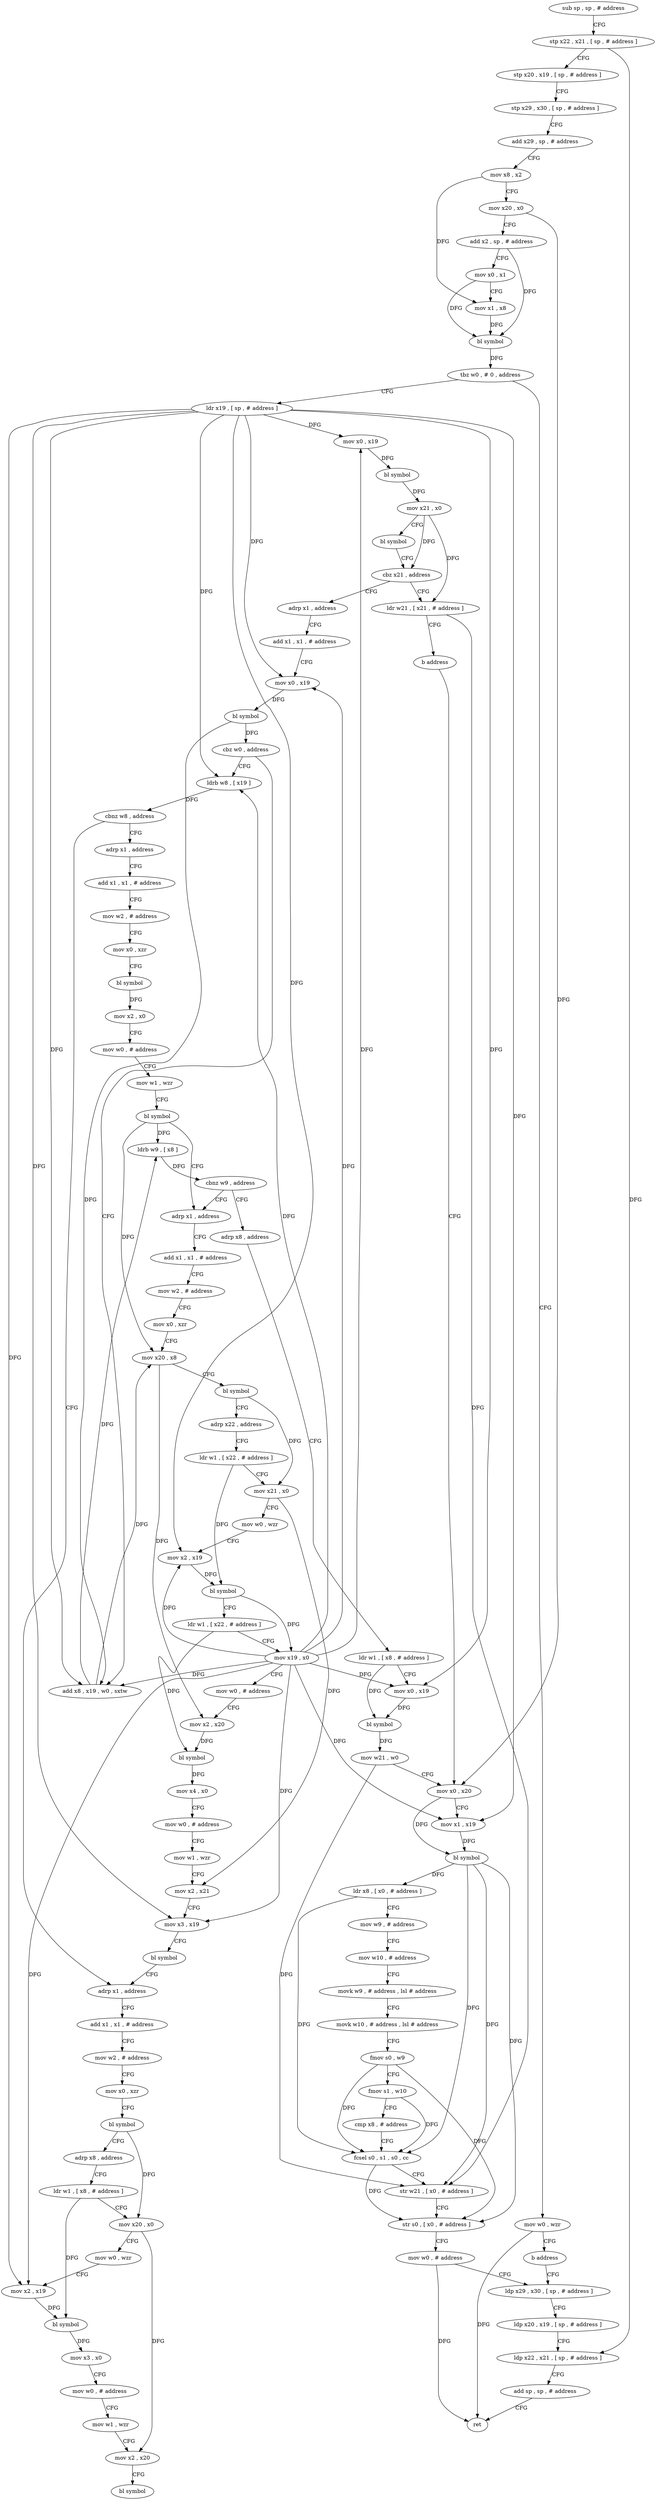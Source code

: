 digraph "func" {
"4246400" [label = "sub sp , sp , # address" ]
"4246404" [label = "stp x22 , x21 , [ sp , # address ]" ]
"4246408" [label = "stp x20 , x19 , [ sp , # address ]" ]
"4246412" [label = "stp x29 , x30 , [ sp , # address ]" ]
"4246416" [label = "add x29 , sp , # address" ]
"4246420" [label = "mov x8 , x2" ]
"4246424" [label = "mov x20 , x0" ]
"4246428" [label = "add x2 , sp , # address" ]
"4246432" [label = "mov x0 , x1" ]
"4246436" [label = "mov x1 , x8" ]
"4246440" [label = "bl symbol" ]
"4246444" [label = "tbz w0 , # 0 , address" ]
"4246480" [label = "mov w0 , wzr" ]
"4246448" [label = "ldr x19 , [ sp , # address ]" ]
"4246484" [label = "b address" ]
"4246600" [label = "ldp x29 , x30 , [ sp , # address ]" ]
"4246452" [label = "mov x0 , x19" ]
"4246456" [label = "bl symbol" ]
"4246460" [label = "mov x21 , x0" ]
"4246464" [label = "bl symbol" ]
"4246468" [label = "cbz x21 , address" ]
"4246488" [label = "adrp x1 , address" ]
"4246472" [label = "ldr w21 , [ x21 , # address ]" ]
"4246604" [label = "ldp x20 , x19 , [ sp , # address ]" ]
"4246608" [label = "ldp x22 , x21 , [ sp , # address ]" ]
"4246612" [label = "add sp , sp , # address" ]
"4246616" [label = "ret" ]
"4246492" [label = "add x1 , x1 , # address" ]
"4246496" [label = "mov x0 , x19" ]
"4246500" [label = "bl symbol" ]
"4246504" [label = "cbz w0 , address" ]
"4246620" [label = "ldrb w8 , [ x19 ]" ]
"4246508" [label = "add x8 , x19 , w0 , sxtw" ]
"4246476" [label = "b address" ]
"4246540" [label = "mov x0 , x20" ]
"4246624" [label = "cbnz w8 , address" ]
"4246756" [label = "adrp x1 , address" ]
"4246628" [label = "adrp x1 , address" ]
"4246512" [label = "ldrb w9 , [ x8 ]" ]
"4246516" [label = "cbnz w9 , address" ]
"4246664" [label = "adrp x1 , address" ]
"4246520" [label = "adrp x8 , address" ]
"4246544" [label = "mov x1 , x19" ]
"4246548" [label = "bl symbol" ]
"4246552" [label = "ldr x8 , [ x0 , # address ]" ]
"4246556" [label = "mov w9 , # address" ]
"4246560" [label = "mov w10 , # address" ]
"4246564" [label = "movk w9 , # address , lsl # address" ]
"4246568" [label = "movk w10 , # address , lsl # address" ]
"4246572" [label = "fmov s0 , w9" ]
"4246576" [label = "fmov s1 , w10" ]
"4246580" [label = "cmp x8 , # address" ]
"4246584" [label = "fcsel s0 , s1 , s0 , cc" ]
"4246588" [label = "str w21 , [ x0 , # address ]" ]
"4246592" [label = "str s0 , [ x0 , # address ]" ]
"4246596" [label = "mov w0 , # address" ]
"4246760" [label = "add x1 , x1 , # address" ]
"4246764" [label = "mov w2 , # address" ]
"4246768" [label = "mov x0 , xzr" ]
"4246772" [label = "bl symbol" ]
"4246776" [label = "adrp x8 , address" ]
"4246780" [label = "ldr w1 , [ x8 , # address ]" ]
"4246784" [label = "mov x20 , x0" ]
"4246788" [label = "mov w0 , wzr" ]
"4246792" [label = "mov x2 , x19" ]
"4246796" [label = "bl symbol" ]
"4246800" [label = "mov x3 , x0" ]
"4246804" [label = "mov w0 , # address" ]
"4246808" [label = "mov w1 , wzr" ]
"4246812" [label = "mov x2 , x20" ]
"4246816" [label = "bl symbol" ]
"4246632" [label = "add x1 , x1 , # address" ]
"4246636" [label = "mov w2 , # address" ]
"4246640" [label = "mov x0 , xzr" ]
"4246644" [label = "bl symbol" ]
"4246648" [label = "mov x2 , x0" ]
"4246652" [label = "mov w0 , # address" ]
"4246656" [label = "mov w1 , wzr" ]
"4246660" [label = "bl symbol" ]
"4246668" [label = "add x1 , x1 , # address" ]
"4246672" [label = "mov w2 , # address" ]
"4246676" [label = "mov x0 , xzr" ]
"4246680" [label = "mov x20 , x8" ]
"4246684" [label = "bl symbol" ]
"4246688" [label = "adrp x22 , address" ]
"4246692" [label = "ldr w1 , [ x22 , # address ]" ]
"4246696" [label = "mov x21 , x0" ]
"4246700" [label = "mov w0 , wzr" ]
"4246704" [label = "mov x2 , x19" ]
"4246708" [label = "bl symbol" ]
"4246712" [label = "ldr w1 , [ x22 , # address ]" ]
"4246716" [label = "mov x19 , x0" ]
"4246720" [label = "mov w0 , # address" ]
"4246724" [label = "mov x2 , x20" ]
"4246728" [label = "bl symbol" ]
"4246732" [label = "mov x4 , x0" ]
"4246736" [label = "mov w0 , # address" ]
"4246740" [label = "mov w1 , wzr" ]
"4246744" [label = "mov x2 , x21" ]
"4246748" [label = "mov x3 , x19" ]
"4246752" [label = "bl symbol" ]
"4246524" [label = "ldr w1 , [ x8 , # address ]" ]
"4246528" [label = "mov x0 , x19" ]
"4246532" [label = "bl symbol" ]
"4246536" [label = "mov w21 , w0" ]
"4246400" -> "4246404" [ label = "CFG" ]
"4246404" -> "4246408" [ label = "CFG" ]
"4246404" -> "4246608" [ label = "DFG" ]
"4246408" -> "4246412" [ label = "CFG" ]
"4246412" -> "4246416" [ label = "CFG" ]
"4246416" -> "4246420" [ label = "CFG" ]
"4246420" -> "4246424" [ label = "CFG" ]
"4246420" -> "4246436" [ label = "DFG" ]
"4246424" -> "4246428" [ label = "CFG" ]
"4246424" -> "4246540" [ label = "DFG" ]
"4246428" -> "4246432" [ label = "CFG" ]
"4246428" -> "4246440" [ label = "DFG" ]
"4246432" -> "4246436" [ label = "CFG" ]
"4246432" -> "4246440" [ label = "DFG" ]
"4246436" -> "4246440" [ label = "DFG" ]
"4246440" -> "4246444" [ label = "DFG" ]
"4246444" -> "4246480" [ label = "CFG" ]
"4246444" -> "4246448" [ label = "CFG" ]
"4246480" -> "4246484" [ label = "CFG" ]
"4246480" -> "4246616" [ label = "DFG" ]
"4246448" -> "4246452" [ label = "DFG" ]
"4246448" -> "4246496" [ label = "DFG" ]
"4246448" -> "4246620" [ label = "DFG" ]
"4246448" -> "4246508" [ label = "DFG" ]
"4246448" -> "4246544" [ label = "DFG" ]
"4246448" -> "4246792" [ label = "DFG" ]
"4246448" -> "4246704" [ label = "DFG" ]
"4246448" -> "4246748" [ label = "DFG" ]
"4246448" -> "4246528" [ label = "DFG" ]
"4246484" -> "4246600" [ label = "CFG" ]
"4246600" -> "4246604" [ label = "CFG" ]
"4246452" -> "4246456" [ label = "DFG" ]
"4246456" -> "4246460" [ label = "DFG" ]
"4246460" -> "4246464" [ label = "CFG" ]
"4246460" -> "4246468" [ label = "DFG" ]
"4246460" -> "4246472" [ label = "DFG" ]
"4246464" -> "4246468" [ label = "CFG" ]
"4246468" -> "4246488" [ label = "CFG" ]
"4246468" -> "4246472" [ label = "CFG" ]
"4246488" -> "4246492" [ label = "CFG" ]
"4246472" -> "4246476" [ label = "CFG" ]
"4246472" -> "4246588" [ label = "DFG" ]
"4246604" -> "4246608" [ label = "CFG" ]
"4246608" -> "4246612" [ label = "CFG" ]
"4246612" -> "4246616" [ label = "CFG" ]
"4246492" -> "4246496" [ label = "CFG" ]
"4246496" -> "4246500" [ label = "DFG" ]
"4246500" -> "4246504" [ label = "DFG" ]
"4246500" -> "4246508" [ label = "DFG" ]
"4246504" -> "4246620" [ label = "CFG" ]
"4246504" -> "4246508" [ label = "CFG" ]
"4246620" -> "4246624" [ label = "DFG" ]
"4246508" -> "4246512" [ label = "DFG" ]
"4246508" -> "4246680" [ label = "DFG" ]
"4246476" -> "4246540" [ label = "CFG" ]
"4246540" -> "4246544" [ label = "CFG" ]
"4246540" -> "4246548" [ label = "DFG" ]
"4246624" -> "4246756" [ label = "CFG" ]
"4246624" -> "4246628" [ label = "CFG" ]
"4246756" -> "4246760" [ label = "CFG" ]
"4246628" -> "4246632" [ label = "CFG" ]
"4246512" -> "4246516" [ label = "DFG" ]
"4246516" -> "4246664" [ label = "CFG" ]
"4246516" -> "4246520" [ label = "CFG" ]
"4246664" -> "4246668" [ label = "CFG" ]
"4246520" -> "4246524" [ label = "CFG" ]
"4246544" -> "4246548" [ label = "DFG" ]
"4246548" -> "4246552" [ label = "DFG" ]
"4246548" -> "4246588" [ label = "DFG" ]
"4246548" -> "4246592" [ label = "DFG" ]
"4246548" -> "4246584" [ label = "DFG" ]
"4246552" -> "4246556" [ label = "CFG" ]
"4246552" -> "4246584" [ label = "DFG" ]
"4246556" -> "4246560" [ label = "CFG" ]
"4246560" -> "4246564" [ label = "CFG" ]
"4246564" -> "4246568" [ label = "CFG" ]
"4246568" -> "4246572" [ label = "CFG" ]
"4246572" -> "4246576" [ label = "CFG" ]
"4246572" -> "4246584" [ label = "DFG" ]
"4246572" -> "4246592" [ label = "DFG" ]
"4246576" -> "4246580" [ label = "CFG" ]
"4246576" -> "4246584" [ label = "DFG" ]
"4246580" -> "4246584" [ label = "CFG" ]
"4246584" -> "4246588" [ label = "CFG" ]
"4246584" -> "4246592" [ label = "DFG" ]
"4246588" -> "4246592" [ label = "CFG" ]
"4246592" -> "4246596" [ label = "CFG" ]
"4246596" -> "4246600" [ label = "CFG" ]
"4246596" -> "4246616" [ label = "DFG" ]
"4246760" -> "4246764" [ label = "CFG" ]
"4246764" -> "4246768" [ label = "CFG" ]
"4246768" -> "4246772" [ label = "CFG" ]
"4246772" -> "4246776" [ label = "CFG" ]
"4246772" -> "4246784" [ label = "DFG" ]
"4246776" -> "4246780" [ label = "CFG" ]
"4246780" -> "4246784" [ label = "CFG" ]
"4246780" -> "4246796" [ label = "DFG" ]
"4246784" -> "4246788" [ label = "CFG" ]
"4246784" -> "4246812" [ label = "DFG" ]
"4246788" -> "4246792" [ label = "CFG" ]
"4246792" -> "4246796" [ label = "DFG" ]
"4246796" -> "4246800" [ label = "DFG" ]
"4246800" -> "4246804" [ label = "CFG" ]
"4246804" -> "4246808" [ label = "CFG" ]
"4246808" -> "4246812" [ label = "CFG" ]
"4246812" -> "4246816" [ label = "CFG" ]
"4246632" -> "4246636" [ label = "CFG" ]
"4246636" -> "4246640" [ label = "CFG" ]
"4246640" -> "4246644" [ label = "CFG" ]
"4246644" -> "4246648" [ label = "DFG" ]
"4246648" -> "4246652" [ label = "CFG" ]
"4246652" -> "4246656" [ label = "CFG" ]
"4246656" -> "4246660" [ label = "CFG" ]
"4246660" -> "4246664" [ label = "CFG" ]
"4246660" -> "4246512" [ label = "DFG" ]
"4246660" -> "4246680" [ label = "DFG" ]
"4246668" -> "4246672" [ label = "CFG" ]
"4246672" -> "4246676" [ label = "CFG" ]
"4246676" -> "4246680" [ label = "CFG" ]
"4246680" -> "4246684" [ label = "CFG" ]
"4246680" -> "4246724" [ label = "DFG" ]
"4246684" -> "4246688" [ label = "CFG" ]
"4246684" -> "4246696" [ label = "DFG" ]
"4246688" -> "4246692" [ label = "CFG" ]
"4246692" -> "4246696" [ label = "CFG" ]
"4246692" -> "4246708" [ label = "DFG" ]
"4246696" -> "4246700" [ label = "CFG" ]
"4246696" -> "4246744" [ label = "DFG" ]
"4246700" -> "4246704" [ label = "CFG" ]
"4246704" -> "4246708" [ label = "DFG" ]
"4246708" -> "4246712" [ label = "CFG" ]
"4246708" -> "4246716" [ label = "DFG" ]
"4246712" -> "4246716" [ label = "CFG" ]
"4246712" -> "4246728" [ label = "DFG" ]
"4246716" -> "4246720" [ label = "CFG" ]
"4246716" -> "4246452" [ label = "DFG" ]
"4246716" -> "4246496" [ label = "DFG" ]
"4246716" -> "4246620" [ label = "DFG" ]
"4246716" -> "4246544" [ label = "DFG" ]
"4246716" -> "4246792" [ label = "DFG" ]
"4246716" -> "4246704" [ label = "DFG" ]
"4246716" -> "4246508" [ label = "DFG" ]
"4246716" -> "4246748" [ label = "DFG" ]
"4246716" -> "4246528" [ label = "DFG" ]
"4246720" -> "4246724" [ label = "CFG" ]
"4246724" -> "4246728" [ label = "DFG" ]
"4246728" -> "4246732" [ label = "DFG" ]
"4246732" -> "4246736" [ label = "CFG" ]
"4246736" -> "4246740" [ label = "CFG" ]
"4246740" -> "4246744" [ label = "CFG" ]
"4246744" -> "4246748" [ label = "CFG" ]
"4246748" -> "4246752" [ label = "CFG" ]
"4246752" -> "4246756" [ label = "CFG" ]
"4246524" -> "4246528" [ label = "CFG" ]
"4246524" -> "4246532" [ label = "DFG" ]
"4246528" -> "4246532" [ label = "DFG" ]
"4246532" -> "4246536" [ label = "DFG" ]
"4246536" -> "4246540" [ label = "CFG" ]
"4246536" -> "4246588" [ label = "DFG" ]
}
